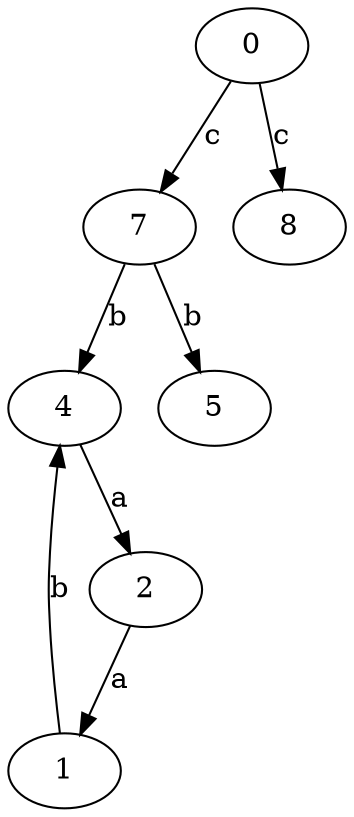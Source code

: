 strict digraph  {
0;
1;
2;
4;
5;
7;
8;
0 -> 7  [label=c];
0 -> 8  [label=c];
1 -> 4  [label=b];
2 -> 1  [label=a];
4 -> 2  [label=a];
7 -> 4  [label=b];
7 -> 5  [label=b];
}
